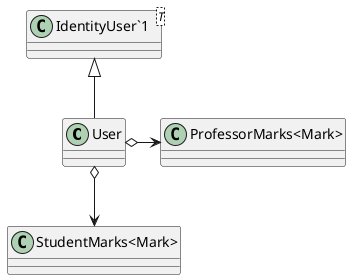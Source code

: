 @startuml
class User {
}
class "IdentityUser`1"<T> {
}
"IdentityUser`1" <|-- User
User o--> "StudentMarks<Mark>"
User o-> "ProfessorMarks<Mark>"
@enduml
